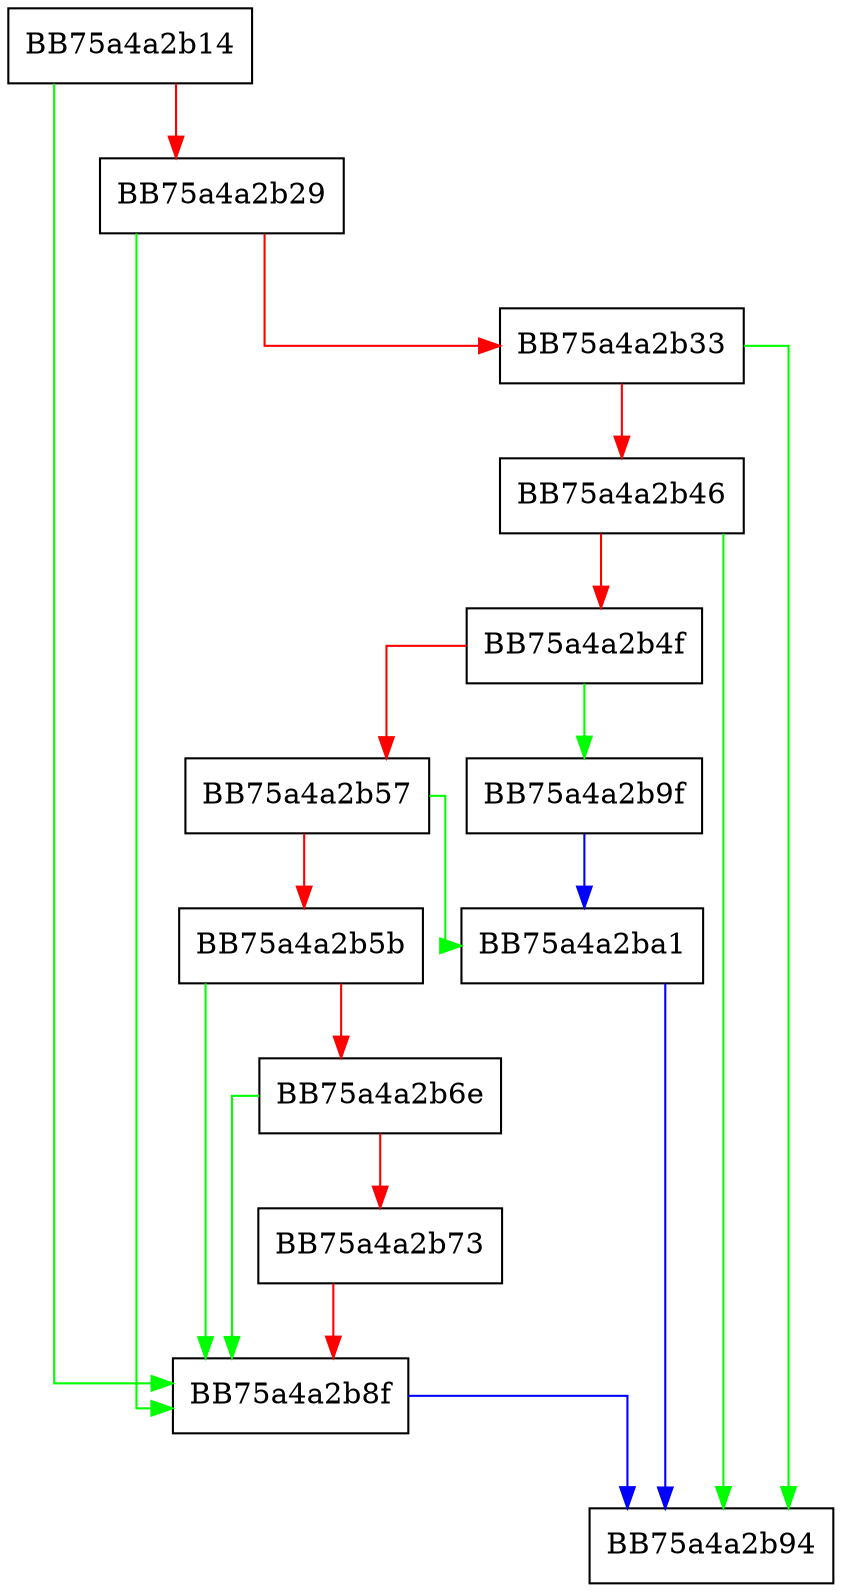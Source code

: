digraph GetSpynetExtraAttributeBool {
  node [shape="box"];
  graph [splines=ortho];
  BB75a4a2b14 -> BB75a4a2b8f [color="green"];
  BB75a4a2b14 -> BB75a4a2b29 [color="red"];
  BB75a4a2b29 -> BB75a4a2b8f [color="green"];
  BB75a4a2b29 -> BB75a4a2b33 [color="red"];
  BB75a4a2b33 -> BB75a4a2b94 [color="green"];
  BB75a4a2b33 -> BB75a4a2b46 [color="red"];
  BB75a4a2b46 -> BB75a4a2b94 [color="green"];
  BB75a4a2b46 -> BB75a4a2b4f [color="red"];
  BB75a4a2b4f -> BB75a4a2b9f [color="green"];
  BB75a4a2b4f -> BB75a4a2b57 [color="red"];
  BB75a4a2b57 -> BB75a4a2ba1 [color="green"];
  BB75a4a2b57 -> BB75a4a2b5b [color="red"];
  BB75a4a2b5b -> BB75a4a2b8f [color="green"];
  BB75a4a2b5b -> BB75a4a2b6e [color="red"];
  BB75a4a2b6e -> BB75a4a2b8f [color="green"];
  BB75a4a2b6e -> BB75a4a2b73 [color="red"];
  BB75a4a2b73 -> BB75a4a2b8f [color="red"];
  BB75a4a2b8f -> BB75a4a2b94 [color="blue"];
  BB75a4a2b9f -> BB75a4a2ba1 [color="blue"];
  BB75a4a2ba1 -> BB75a4a2b94 [color="blue"];
}